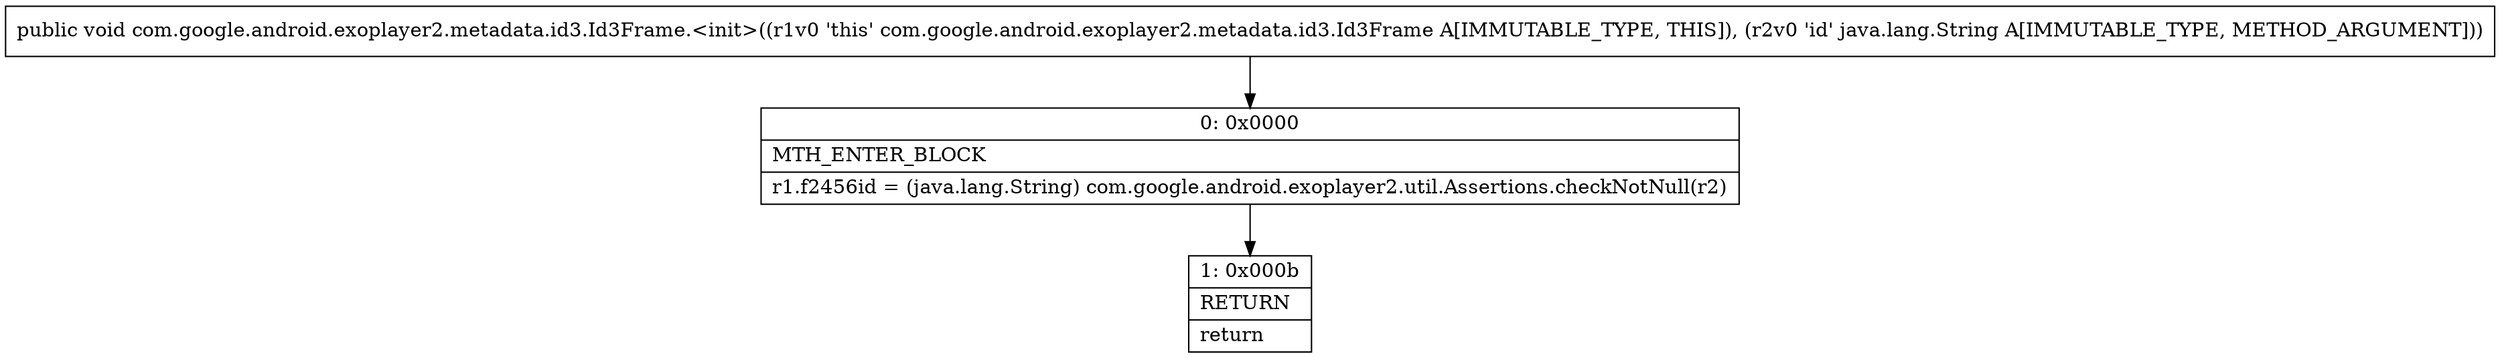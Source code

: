 digraph "CFG forcom.google.android.exoplayer2.metadata.id3.Id3Frame.\<init\>(Ljava\/lang\/String;)V" {
Node_0 [shape=record,label="{0\:\ 0x0000|MTH_ENTER_BLOCK\l|r1.f2456id = (java.lang.String) com.google.android.exoplayer2.util.Assertions.checkNotNull(r2)\l}"];
Node_1 [shape=record,label="{1\:\ 0x000b|RETURN\l|return\l}"];
MethodNode[shape=record,label="{public void com.google.android.exoplayer2.metadata.id3.Id3Frame.\<init\>((r1v0 'this' com.google.android.exoplayer2.metadata.id3.Id3Frame A[IMMUTABLE_TYPE, THIS]), (r2v0 'id' java.lang.String A[IMMUTABLE_TYPE, METHOD_ARGUMENT])) }"];
MethodNode -> Node_0;
Node_0 -> Node_1;
}


